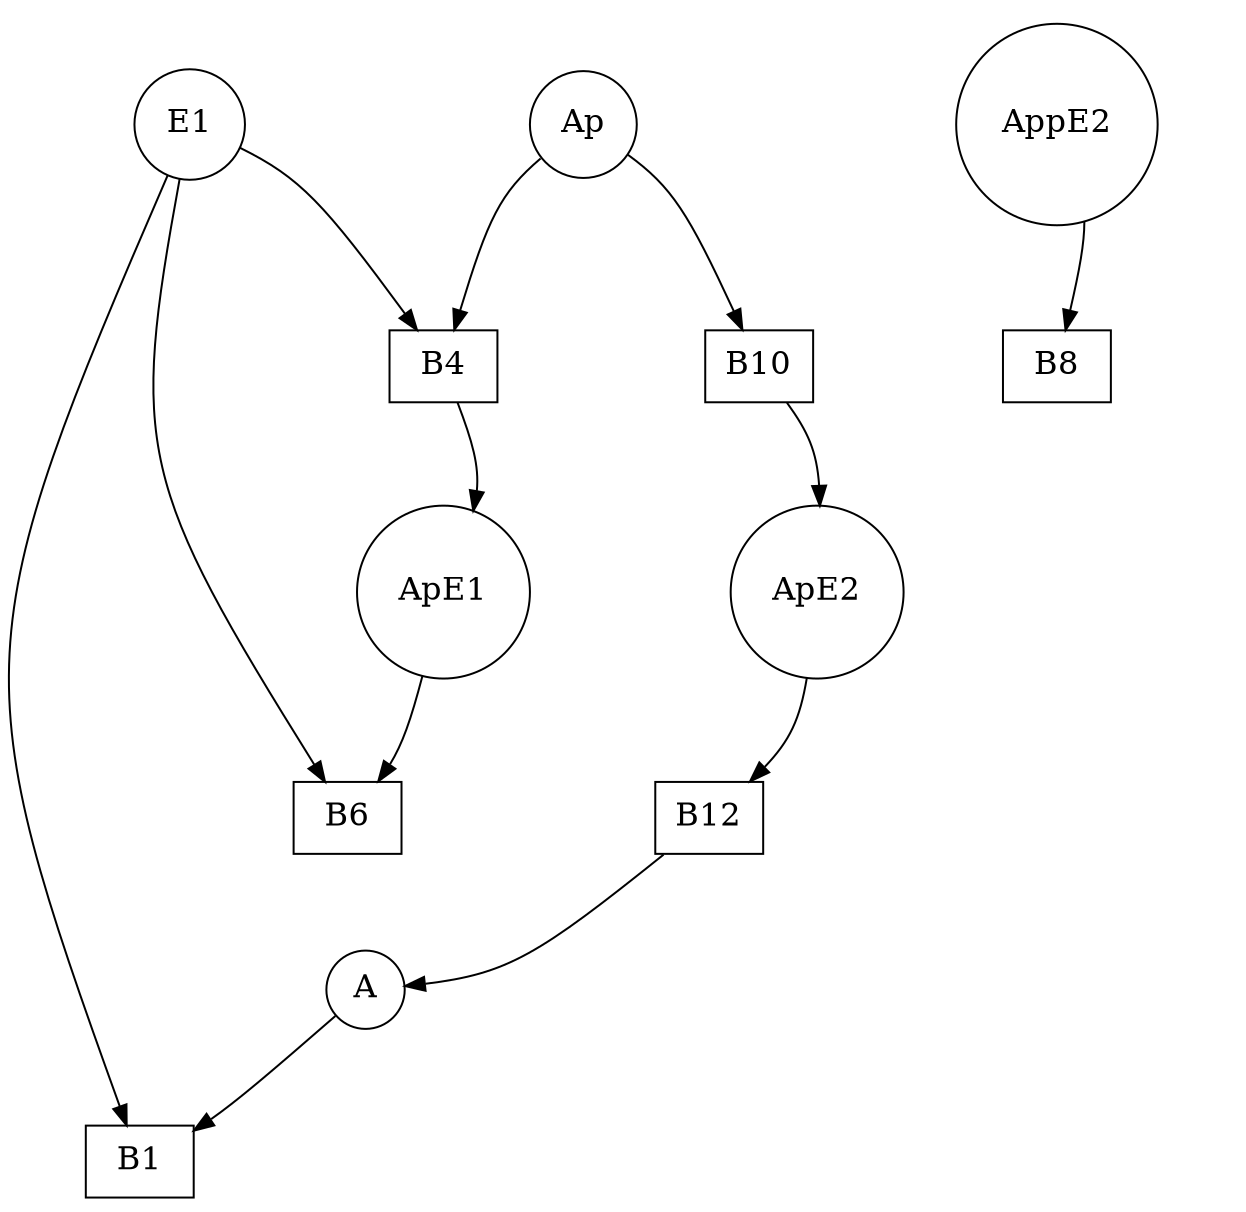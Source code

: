 strict digraph G {
remincross="true";
ratio="fill";
splines="curved";
overlap="true";
size="8.3,8.3";
ApE2 [shape="circle", fontsize=16, pos="50.0,80.0!"];
AppE2 [shape="circle", fontsize=16, pos="240.0,100.0!"];
E1 [shape="circle", fontsize=16, pos="160.0,200.0!"];
A [shape="circle", fontsize=16, pos="0.0,120.0!"];
B12 [shape="box", fontsize=16, pos="0.0,60.0!"];
ApE1 [shape="circle", fontsize=16, pos="260.0,128.0!"];
Ap [shape="circle", fontsize=16, pos="160.0,160.0!"];
B6 [shape="box", fontsize=16, pos="320.0,160.0!"];
B4 [shape="box", fontsize=16, pos="220.0,170.0!"];
B1 [shape="box", fontsize=16, pos="0.0,200.0!"];
B10 [shape="box", fontsize=16, pos="110.0,90.0!"];
B8 [shape="box", fontsize=16, pos="320.0,40.0!"];
ApE1 -> B6;
A -> B1;
B6 -> E1;
B10 -> ApE2;
E1 -> B1;
B4 -> ApE1;
AppE2 -> B8;
ApE2 -> B12;
Ap -> B4;
E1 -> B4;
B12 -> A;
Ap -> B10;
}

